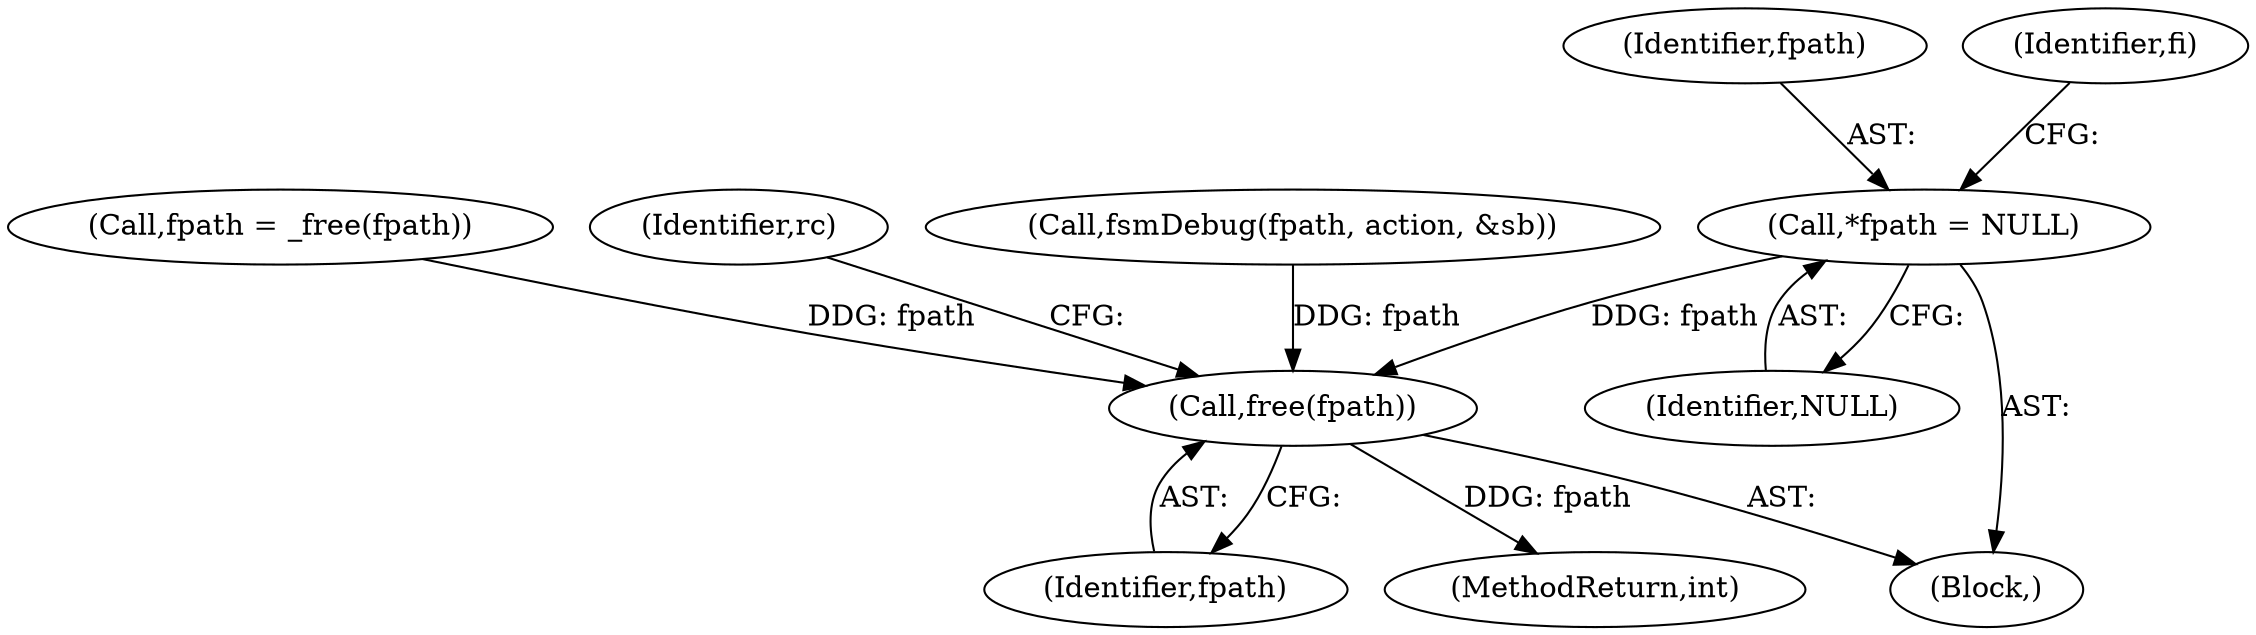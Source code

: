 digraph "0_rpm_f2d3be2a8741234faaa96f5fd05fdfdc75779a79_0@pointer" {
"1000189" [label="(Call,*fpath = NULL)"];
"1000614" [label="(Call,free(fpath))"];
"1000615" [label="(Identifier,fpath)"];
"1000190" [label="(Identifier,fpath)"];
"1000587" [label="(Call,fpath = _free(fpath))"];
"1000124" [label="(Block,)"];
"1000194" [label="(Identifier,fi)"];
"1000189" [label="(Call,*fpath = NULL)"];
"1000617" [label="(Identifier,rc)"];
"1000614" [label="(Call,free(fpath))"];
"1000278" [label="(Call,fsmDebug(fpath, action, &sb))"];
"1000191" [label="(Identifier,NULL)"];
"1000618" [label="(MethodReturn,int)"];
"1000189" -> "1000124"  [label="AST: "];
"1000189" -> "1000191"  [label="CFG: "];
"1000190" -> "1000189"  [label="AST: "];
"1000191" -> "1000189"  [label="AST: "];
"1000194" -> "1000189"  [label="CFG: "];
"1000189" -> "1000614"  [label="DDG: fpath"];
"1000614" -> "1000124"  [label="AST: "];
"1000614" -> "1000615"  [label="CFG: "];
"1000615" -> "1000614"  [label="AST: "];
"1000617" -> "1000614"  [label="CFG: "];
"1000614" -> "1000618"  [label="DDG: fpath"];
"1000587" -> "1000614"  [label="DDG: fpath"];
"1000278" -> "1000614"  [label="DDG: fpath"];
}
